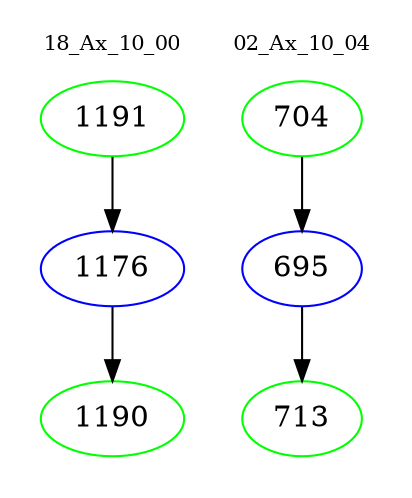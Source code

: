 digraph{
subgraph cluster_0 {
color = white
label = "18_Ax_10_00";
fontsize=10;
T0_1191 [label="1191", color="green"]
T0_1191 -> T0_1176 [color="black"]
T0_1176 [label="1176", color="blue"]
T0_1176 -> T0_1190 [color="black"]
T0_1190 [label="1190", color="green"]
}
subgraph cluster_1 {
color = white
label = "02_Ax_10_04";
fontsize=10;
T1_704 [label="704", color="green"]
T1_704 -> T1_695 [color="black"]
T1_695 [label="695", color="blue"]
T1_695 -> T1_713 [color="black"]
T1_713 [label="713", color="green"]
}
}
